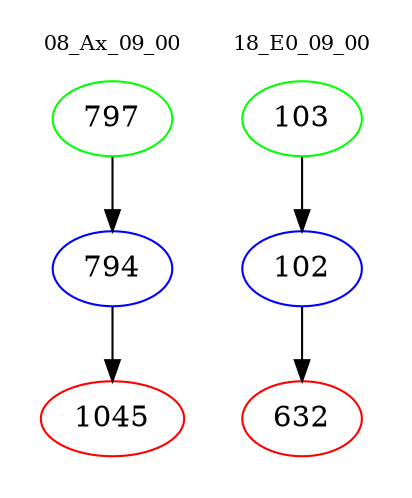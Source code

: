 digraph{
subgraph cluster_0 {
color = white
label = "08_Ax_09_00";
fontsize=10;
T0_797 [label="797", color="green"]
T0_797 -> T0_794 [color="black"]
T0_794 [label="794", color="blue"]
T0_794 -> T0_1045 [color="black"]
T0_1045 [label="1045", color="red"]
}
subgraph cluster_1 {
color = white
label = "18_E0_09_00";
fontsize=10;
T1_103 [label="103", color="green"]
T1_103 -> T1_102 [color="black"]
T1_102 [label="102", color="blue"]
T1_102 -> T1_632 [color="black"]
T1_632 [label="632", color="red"]
}
}
